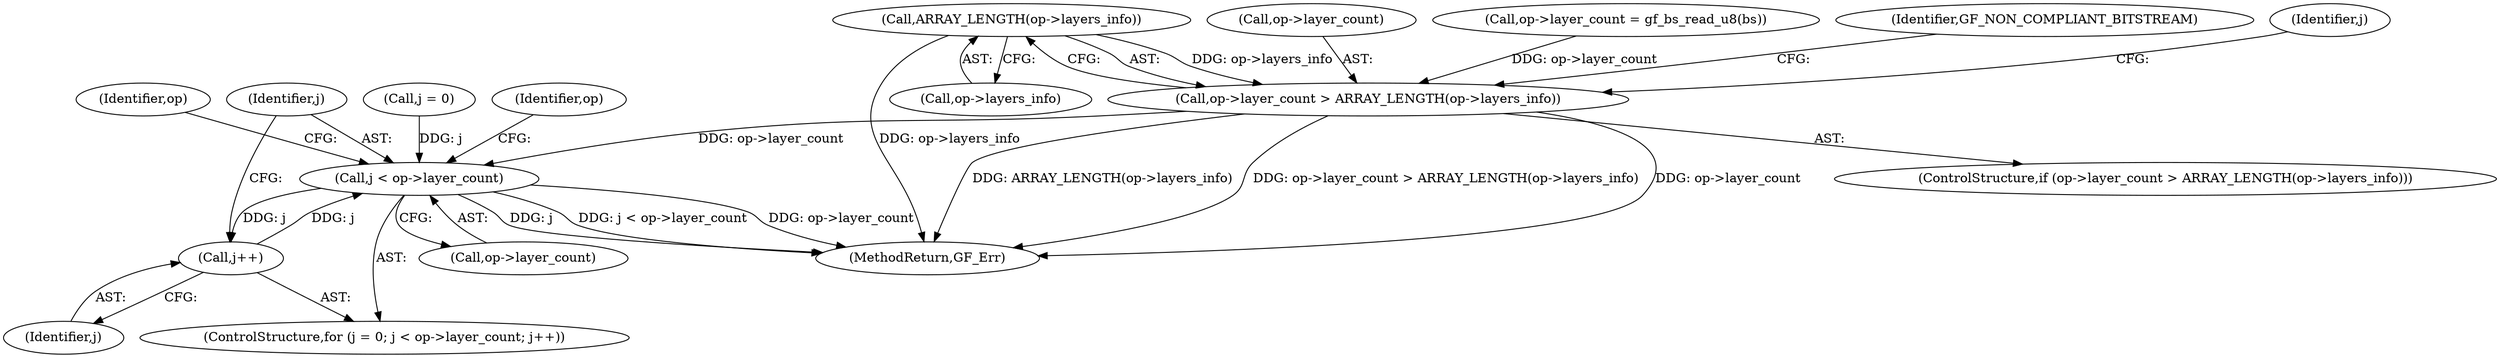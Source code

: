 digraph "0_gpac_90dc7f853d31b0a4e9441cba97feccf36d8b69a4@pointer" {
"1000245" [label="(Call,ARRAY_LENGTH(op->layers_info))"];
"1000241" [label="(Call,op->layer_count > ARRAY_LENGTH(op->layers_info))"];
"1000255" [label="(Call,j < op->layer_count)"];
"1000260" [label="(Call,j++)"];
"1000314" [label="(Identifier,op)"];
"1000256" [label="(Identifier,j)"];
"1000260" [label="(Call,j++)"];
"1000241" [label="(Call,op->layer_count > ARRAY_LENGTH(op->layers_info))"];
"1000253" [label="(Identifier,j)"];
"1000242" [label="(Call,op->layer_count)"];
"1000267" [label="(Identifier,op)"];
"1000234" [label="(Call,op->layer_count = gf_bs_read_u8(bs))"];
"1000505" [label="(MethodReturn,GF_Err)"];
"1000246" [label="(Call,op->layers_info)"];
"1000252" [label="(Call,j = 0)"];
"1000261" [label="(Identifier,j)"];
"1000255" [label="(Call,j < op->layer_count)"];
"1000245" [label="(Call,ARRAY_LENGTH(op->layers_info))"];
"1000240" [label="(ControlStructure,if (op->layer_count > ARRAY_LENGTH(op->layers_info)))"];
"1000250" [label="(Identifier,GF_NON_COMPLIANT_BITSTREAM)"];
"1000251" [label="(ControlStructure,for (j = 0; j < op->layer_count; j++))"];
"1000257" [label="(Call,op->layer_count)"];
"1000245" -> "1000241"  [label="AST: "];
"1000245" -> "1000246"  [label="CFG: "];
"1000246" -> "1000245"  [label="AST: "];
"1000241" -> "1000245"  [label="CFG: "];
"1000245" -> "1000505"  [label="DDG: op->layers_info"];
"1000245" -> "1000241"  [label="DDG: op->layers_info"];
"1000241" -> "1000240"  [label="AST: "];
"1000242" -> "1000241"  [label="AST: "];
"1000250" -> "1000241"  [label="CFG: "];
"1000253" -> "1000241"  [label="CFG: "];
"1000241" -> "1000505"  [label="DDG: op->layer_count"];
"1000241" -> "1000505"  [label="DDG: ARRAY_LENGTH(op->layers_info)"];
"1000241" -> "1000505"  [label="DDG: op->layer_count > ARRAY_LENGTH(op->layers_info)"];
"1000234" -> "1000241"  [label="DDG: op->layer_count"];
"1000241" -> "1000255"  [label="DDG: op->layer_count"];
"1000255" -> "1000251"  [label="AST: "];
"1000255" -> "1000257"  [label="CFG: "];
"1000256" -> "1000255"  [label="AST: "];
"1000257" -> "1000255"  [label="AST: "];
"1000267" -> "1000255"  [label="CFG: "];
"1000314" -> "1000255"  [label="CFG: "];
"1000255" -> "1000505"  [label="DDG: j < op->layer_count"];
"1000255" -> "1000505"  [label="DDG: op->layer_count"];
"1000255" -> "1000505"  [label="DDG: j"];
"1000252" -> "1000255"  [label="DDG: j"];
"1000260" -> "1000255"  [label="DDG: j"];
"1000255" -> "1000260"  [label="DDG: j"];
"1000260" -> "1000251"  [label="AST: "];
"1000260" -> "1000261"  [label="CFG: "];
"1000261" -> "1000260"  [label="AST: "];
"1000256" -> "1000260"  [label="CFG: "];
}
